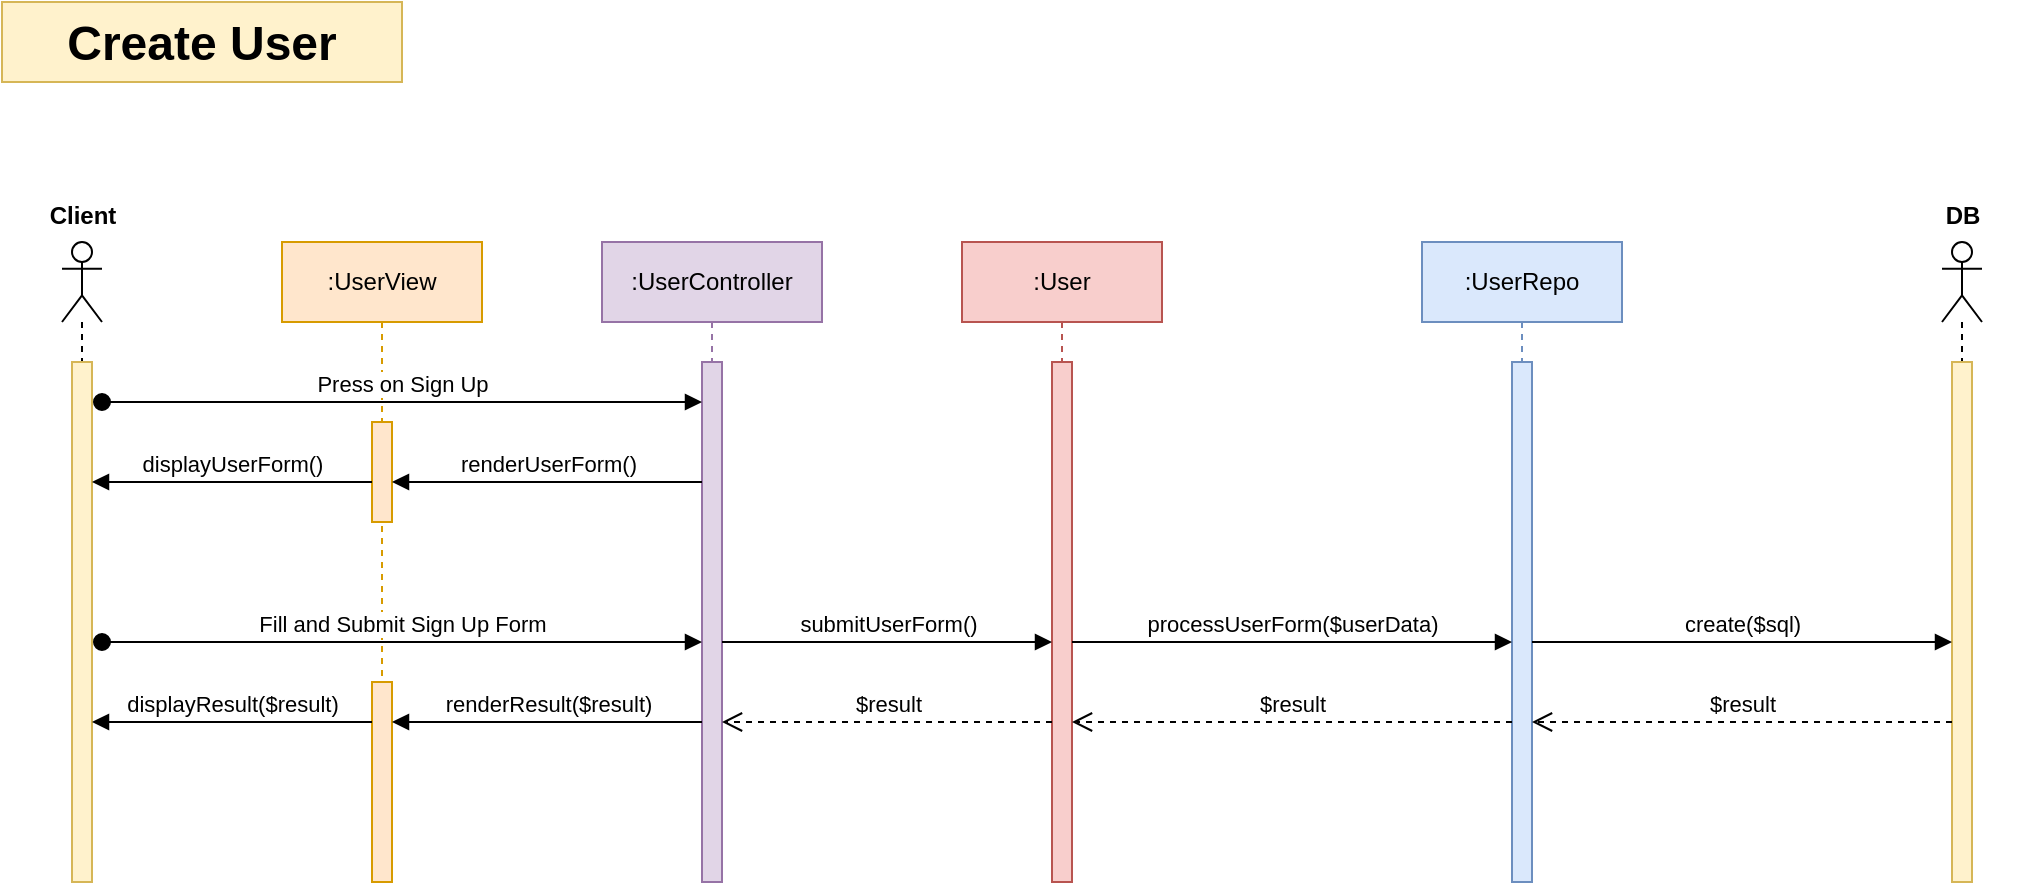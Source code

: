 <mxfile version="24.7.5">
  <diagram name="Page-1" id="2YBvvXClWsGukQMizWep">
    <mxGraphModel dx="1038" dy="623" grid="1" gridSize="10" guides="1" tooltips="1" connect="1" arrows="1" fold="1" page="1" pageScale="1" pageWidth="1100" pageHeight="850" math="0" shadow="0">
      <root>
        <mxCell id="0" />
        <mxCell id="1" parent="0" />
        <mxCell id="sK0hseJZuQR8C6GAi_Dg-1" value="&lt;h1 style=&quot;margin-top: 0px;&quot;&gt;Create User&lt;/h1&gt;" style="text;html=1;whiteSpace=wrap;overflow=hidden;rounded=0;align=center;fillColor=#fff2cc;strokeColor=#d6b656;" parent="1" vertex="1">
          <mxGeometry x="40" y="40" width="200" height="40" as="geometry" />
        </mxCell>
        <mxCell id="sK0hseJZuQR8C6GAi_Dg-2" value="" style="shape=umlLifeline;perimeter=lifelinePerimeter;whiteSpace=wrap;html=1;container=1;dropTarget=0;collapsible=0;recursiveResize=0;outlineConnect=0;portConstraint=eastwest;newEdgeStyle={&quot;curved&quot;:0,&quot;rounded&quot;:0};participant=umlActor;" parent="1" vertex="1">
          <mxGeometry x="70" y="160" width="20" height="320" as="geometry" />
        </mxCell>
        <mxCell id="sK0hseJZuQR8C6GAi_Dg-11" value="" style="html=1;points=[[0,0,0,0,5],[0,1,0,0,-5],[1,0,0,0,5],[1,1,0,0,-5]];perimeter=orthogonalPerimeter;outlineConnect=0;targetShapes=umlLifeline;portConstraint=eastwest;newEdgeStyle={&quot;curved&quot;:0,&quot;rounded&quot;:0};fillColor=#fff2cc;strokeColor=#d6b656;" parent="sK0hseJZuQR8C6GAi_Dg-2" vertex="1">
          <mxGeometry x="5" y="60" width="10" height="260" as="geometry" />
        </mxCell>
        <mxCell id="sK0hseJZuQR8C6GAi_Dg-3" value="" style="shape=umlLifeline;perimeter=lifelinePerimeter;whiteSpace=wrap;html=1;container=1;dropTarget=0;collapsible=0;recursiveResize=0;outlineConnect=0;portConstraint=eastwest;newEdgeStyle={&quot;curved&quot;:0,&quot;rounded&quot;:0};participant=umlActor;" parent="1" vertex="1">
          <mxGeometry x="1010" y="160" width="20" height="320" as="geometry" />
        </mxCell>
        <mxCell id="sK0hseJZuQR8C6GAi_Dg-15" value="" style="html=1;points=[[0,0,0,0,5],[0,1,0,0,-5],[1,0,0,0,5],[1,1,0,0,-5]];perimeter=orthogonalPerimeter;outlineConnect=0;targetShapes=umlLifeline;portConstraint=eastwest;newEdgeStyle={&quot;curved&quot;:0,&quot;rounded&quot;:0};fillColor=#fff2cc;strokeColor=#d6b656;" parent="sK0hseJZuQR8C6GAi_Dg-3" vertex="1">
          <mxGeometry x="5" y="60" width="10" height="260" as="geometry" />
        </mxCell>
        <mxCell id="sK0hseJZuQR8C6GAi_Dg-4" value="Client" style="text;align=center;fontStyle=1;verticalAlign=middle;spacingLeft=3;spacingRight=3;strokeColor=none;rotatable=0;points=[[0,0.5],[1,0.5]];portConstraint=eastwest;html=1;" parent="1" vertex="1">
          <mxGeometry x="40" y="134" width="80" height="26" as="geometry" />
        </mxCell>
        <mxCell id="sK0hseJZuQR8C6GAi_Dg-5" value="DB" style="text;align=center;fontStyle=1;verticalAlign=middle;spacingLeft=3;spacingRight=3;strokeColor=none;rotatable=0;points=[[0,0.5],[1,0.5]];portConstraint=eastwest;html=1;" parent="1" vertex="1">
          <mxGeometry x="980" y="134" width="80" height="26" as="geometry" />
        </mxCell>
        <mxCell id="sK0hseJZuQR8C6GAi_Dg-6" value=":UserController" style="shape=umlLifeline;perimeter=lifelinePerimeter;whiteSpace=wrap;html=1;container=1;dropTarget=0;collapsible=0;recursiveResize=0;outlineConnect=0;portConstraint=eastwest;newEdgeStyle={&quot;curved&quot;:0,&quot;rounded&quot;:0};fillColor=#e1d5e7;strokeColor=#9673a6;" parent="1" vertex="1">
          <mxGeometry x="340" y="160" width="110" height="320" as="geometry" />
        </mxCell>
        <mxCell id="sK0hseJZuQR8C6GAi_Dg-12" value="" style="html=1;points=[[0,0,0,0,5],[0,1,0,0,-5],[1,0,0,0,5],[1,1,0,0,-5]];perimeter=orthogonalPerimeter;outlineConnect=0;targetShapes=umlLifeline;portConstraint=eastwest;newEdgeStyle={&quot;curved&quot;:0,&quot;rounded&quot;:0};fillColor=#e1d5e7;strokeColor=#9673a6;" parent="sK0hseJZuQR8C6GAi_Dg-6" vertex="1">
          <mxGeometry x="50" y="60" width="10" height="260" as="geometry" />
        </mxCell>
        <mxCell id="sK0hseJZuQR8C6GAi_Dg-7" value=":UserView" style="shape=umlLifeline;perimeter=lifelinePerimeter;whiteSpace=wrap;html=1;container=1;dropTarget=0;collapsible=0;recursiveResize=0;outlineConnect=0;portConstraint=eastwest;newEdgeStyle={&quot;curved&quot;:0,&quot;rounded&quot;:0};fillColor=#ffe6cc;strokeColor=#d79b00;" parent="1" vertex="1">
          <mxGeometry x="180" y="160" width="100" height="320" as="geometry" />
        </mxCell>
        <mxCell id="sK0hseJZuQR8C6GAi_Dg-18" value="" style="html=1;points=[[0,0,0,0,5],[0,1,0,0,-5],[1,0,0,0,5],[1,1,0,0,-5]];perimeter=orthogonalPerimeter;outlineConnect=0;targetShapes=umlLifeline;portConstraint=eastwest;newEdgeStyle={&quot;curved&quot;:0,&quot;rounded&quot;:0};fillColor=#ffe6cc;strokeColor=#d79b00;" parent="sK0hseJZuQR8C6GAi_Dg-7" vertex="1">
          <mxGeometry x="45" y="90" width="10" height="50" as="geometry" />
        </mxCell>
        <mxCell id="sK0hseJZuQR8C6GAi_Dg-30" value="" style="html=1;points=[[0,0,0,0,5],[0,1,0,0,-5],[1,0,0,0,5],[1,1,0,0,-5]];perimeter=orthogonalPerimeter;outlineConnect=0;targetShapes=umlLifeline;portConstraint=eastwest;newEdgeStyle={&quot;curved&quot;:0,&quot;rounded&quot;:0};fillColor=#ffe6cc;strokeColor=#d79b00;" parent="sK0hseJZuQR8C6GAi_Dg-7" vertex="1">
          <mxGeometry x="45" y="220" width="10" height="100" as="geometry" />
        </mxCell>
        <mxCell id="sK0hseJZuQR8C6GAi_Dg-8" value=":User" style="shape=umlLifeline;perimeter=lifelinePerimeter;whiteSpace=wrap;html=1;container=1;dropTarget=0;collapsible=0;recursiveResize=0;outlineConnect=0;portConstraint=eastwest;newEdgeStyle={&quot;curved&quot;:0,&quot;rounded&quot;:0};fillColor=#f8cecc;strokeColor=#b85450;" parent="1" vertex="1">
          <mxGeometry x="520" y="160" width="100" height="320" as="geometry" />
        </mxCell>
        <mxCell id="sK0hseJZuQR8C6GAi_Dg-13" value="" style="html=1;points=[[0,0,0,0,5],[0,1,0,0,-5],[1,0,0,0,5],[1,1,0,0,-5]];perimeter=orthogonalPerimeter;outlineConnect=0;targetShapes=umlLifeline;portConstraint=eastwest;newEdgeStyle={&quot;curved&quot;:0,&quot;rounded&quot;:0};fillColor=#f8cecc;strokeColor=#b85450;" parent="sK0hseJZuQR8C6GAi_Dg-8" vertex="1">
          <mxGeometry x="45" y="60" width="10" height="260" as="geometry" />
        </mxCell>
        <mxCell id="sK0hseJZuQR8C6GAi_Dg-9" value=":UserRepo" style="shape=umlLifeline;perimeter=lifelinePerimeter;whiteSpace=wrap;html=1;container=1;dropTarget=0;collapsible=0;recursiveResize=0;outlineConnect=0;portConstraint=eastwest;newEdgeStyle={&quot;curved&quot;:0,&quot;rounded&quot;:0};fillColor=#dae8fc;strokeColor=#6c8ebf;" parent="1" vertex="1">
          <mxGeometry x="750" y="160" width="100" height="320" as="geometry" />
        </mxCell>
        <mxCell id="sK0hseJZuQR8C6GAi_Dg-14" value="" style="html=1;points=[[0,0,0,0,5],[0,1,0,0,-5],[1,0,0,0,5],[1,1,0,0,-5]];perimeter=orthogonalPerimeter;outlineConnect=0;targetShapes=umlLifeline;portConstraint=eastwest;newEdgeStyle={&quot;curved&quot;:0,&quot;rounded&quot;:0};fillColor=#dae8fc;strokeColor=#6c8ebf;" parent="sK0hseJZuQR8C6GAi_Dg-9" vertex="1">
          <mxGeometry x="45" y="60" width="10" height="260" as="geometry" />
        </mxCell>
        <mxCell id="sK0hseJZuQR8C6GAi_Dg-16" value="Press on Sign Up" style="html=1;verticalAlign=bottom;startArrow=oval;startFill=1;endArrow=block;startSize=8;curved=0;rounded=0;" parent="1" target="sK0hseJZuQR8C6GAi_Dg-12" edge="1">
          <mxGeometry width="60" relative="1" as="geometry">
            <mxPoint x="90" y="240" as="sourcePoint" />
            <mxPoint x="150" y="240" as="targetPoint" />
          </mxGeometry>
        </mxCell>
        <mxCell id="sK0hseJZuQR8C6GAi_Dg-19" value="renderUserForm()" style="html=1;verticalAlign=bottom;endArrow=block;curved=0;rounded=0;" parent="1" target="sK0hseJZuQR8C6GAi_Dg-18" edge="1">
          <mxGeometry width="80" relative="1" as="geometry">
            <mxPoint x="390" y="280" as="sourcePoint" />
            <mxPoint x="310" y="280" as="targetPoint" />
          </mxGeometry>
        </mxCell>
        <mxCell id="sK0hseJZuQR8C6GAi_Dg-20" value="displayUserForm()" style="html=1;verticalAlign=bottom;endArrow=block;curved=0;rounded=0;" parent="1" edge="1">
          <mxGeometry width="80" relative="1" as="geometry">
            <mxPoint x="225" y="280" as="sourcePoint" />
            <mxPoint x="85" y="280" as="targetPoint" />
          </mxGeometry>
        </mxCell>
        <mxCell id="sK0hseJZuQR8C6GAi_Dg-21" value="Fill and Submit Sign Up Form" style="html=1;verticalAlign=bottom;startArrow=oval;startFill=1;endArrow=block;startSize=8;curved=0;rounded=0;" parent="1" target="sK0hseJZuQR8C6GAi_Dg-12" edge="1">
          <mxGeometry width="60" relative="1" as="geometry">
            <mxPoint x="90" y="360" as="sourcePoint" />
            <mxPoint x="150" y="360" as="targetPoint" />
          </mxGeometry>
        </mxCell>
        <mxCell id="sK0hseJZuQR8C6GAi_Dg-22" value="submitUserForm()" style="html=1;verticalAlign=bottom;endArrow=block;curved=0;rounded=0;" parent="1" target="sK0hseJZuQR8C6GAi_Dg-13" edge="1">
          <mxGeometry width="80" relative="1" as="geometry">
            <mxPoint x="400" y="360" as="sourcePoint" />
            <mxPoint x="480" y="360" as="targetPoint" />
          </mxGeometry>
        </mxCell>
        <mxCell id="sK0hseJZuQR8C6GAi_Dg-23" value="processUserForm($userData)" style="html=1;verticalAlign=bottom;endArrow=block;curved=0;rounded=0;" parent="1" edge="1">
          <mxGeometry width="80" relative="1" as="geometry">
            <mxPoint x="575" y="360" as="sourcePoint" />
            <mxPoint x="795" y="360" as="targetPoint" />
          </mxGeometry>
        </mxCell>
        <mxCell id="sK0hseJZuQR8C6GAi_Dg-25" value="create($sql)" style="html=1;verticalAlign=bottom;endArrow=block;curved=0;rounded=0;" parent="1" edge="1">
          <mxGeometry width="80" relative="1" as="geometry">
            <mxPoint x="805" y="360" as="sourcePoint" />
            <mxPoint x="1015" y="360" as="targetPoint" />
          </mxGeometry>
        </mxCell>
        <mxCell id="sK0hseJZuQR8C6GAi_Dg-26" value="$result" style="html=1;verticalAlign=bottom;endArrow=open;dashed=1;endSize=8;curved=0;rounded=0;" parent="1" edge="1">
          <mxGeometry relative="1" as="geometry">
            <mxPoint x="1015" y="400" as="sourcePoint" />
            <mxPoint x="805" y="400" as="targetPoint" />
          </mxGeometry>
        </mxCell>
        <mxCell id="sK0hseJZuQR8C6GAi_Dg-27" value="$result" style="html=1;verticalAlign=bottom;endArrow=open;dashed=1;endSize=8;curved=0;rounded=0;" parent="1" edge="1">
          <mxGeometry relative="1" as="geometry">
            <mxPoint x="795" y="400" as="sourcePoint" />
            <mxPoint x="575" y="400" as="targetPoint" />
          </mxGeometry>
        </mxCell>
        <mxCell id="sK0hseJZuQR8C6GAi_Dg-28" value="$result" style="html=1;verticalAlign=bottom;endArrow=open;dashed=1;endSize=8;curved=0;rounded=0;" parent="1" edge="1">
          <mxGeometry relative="1" as="geometry">
            <mxPoint x="565" y="400" as="sourcePoint" />
            <mxPoint x="400" y="400" as="targetPoint" />
          </mxGeometry>
        </mxCell>
        <mxCell id="sK0hseJZuQR8C6GAi_Dg-29" value="renderResult($result)" style="html=1;verticalAlign=bottom;endArrow=block;curved=0;rounded=0;" parent="1" target="sK0hseJZuQR8C6GAi_Dg-30" edge="1">
          <mxGeometry width="80" relative="1" as="geometry">
            <mxPoint x="390" y="400" as="sourcePoint" />
            <mxPoint x="310" y="400" as="targetPoint" />
          </mxGeometry>
        </mxCell>
        <mxCell id="sK0hseJZuQR8C6GAi_Dg-31" value="displayResult($result)" style="html=1;verticalAlign=bottom;endArrow=block;curved=0;rounded=0;" parent="1" edge="1">
          <mxGeometry width="80" relative="1" as="geometry">
            <mxPoint x="225" y="400" as="sourcePoint" />
            <mxPoint x="85" y="400" as="targetPoint" />
          </mxGeometry>
        </mxCell>
      </root>
    </mxGraphModel>
  </diagram>
</mxfile>
